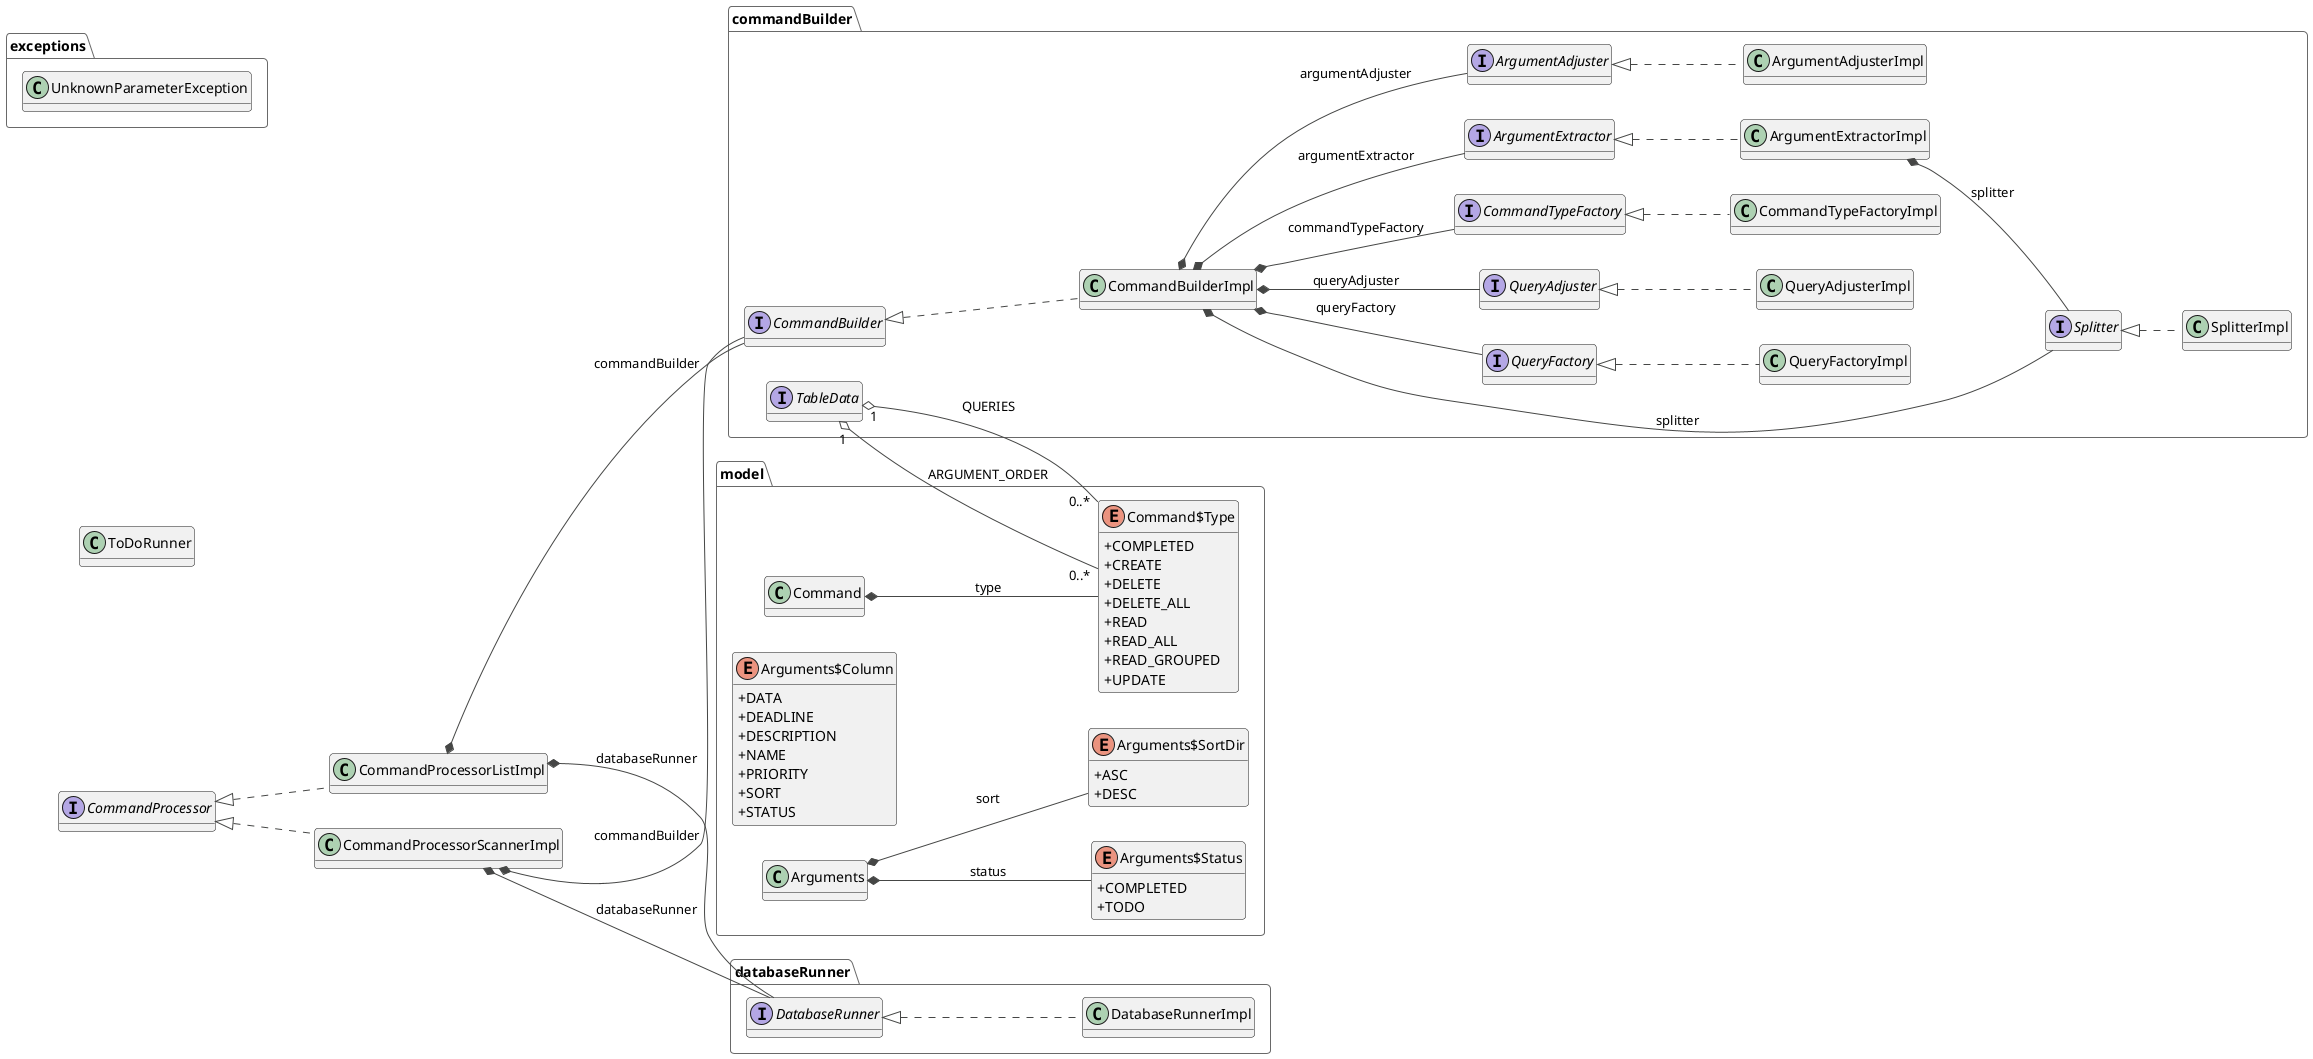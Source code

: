 @startuml
!theme vibrant
skinparam classAttributeIconSize 0
left to right direction


interface CommandProcessor {
	{method}  {abstract} +processCommands () : void
}


class CommandProcessorListImpl {
	{method} +equals ( paramObject1 : Object ) : boolean
	{method} +hashCode () : int
	{method} +processCommands () : void
	{method} +toString () : String
}


class CommandProcessorScannerImpl {
	{method} +equals ( paramObject1 : Object ) : boolean
	{method} +hashCode () : int
	{method} +processCommands () : void
	{method} +toString () : String
}

class ToDoRunner {
	{method}  {static} -getCommandBuilder () : commandBuilder.CommandBuilderImpl
	{method}  {static} -getDatabaseRunner () : databaseRunner.DatabaseRunnerImpl
	{method}  {static} +main ( paramString;1 : [Ljava.lang.String; ) : void
	{method}  {static} -runListCommandProcessor ( paramList1 : java.util.List ) : void
	{method}  {static} -runScannerCommandProcessor () : void
}


interface commandBuilder.ArgumentAdjuster {
	{method}  {abstract} +prepareArguments ( paramMap1 : java.util.Map , paramCommand$Type2 : model.Command$Type ) : java.util.List
}


class commandBuilder.ArgumentAdjusterImpl {
	{method}  {static} -adjustOrder ( paramMap1 : java.util.Map , paramList2 : java.util.List , paramList3 : java.util.List ) : void
	{method}  {static} -getArgumentOrder ( paramCommand$Type1 : model.Command$Type ) : java.util.List
	{method} +prepareArguments ( paramMap1 : java.util.Map , paramCommand$Type2 : model.Command$Type ) : java.util.List
}


interface commandBuilder.ArgumentExtractor {
	{method}  {abstract} +getArguments ( paramList1 : java.util.List ) : java.util.Map
}


class commandBuilder.ArgumentExtractorImpl {
	{method} +equals ( paramObject1 : Object ) : boolean
	{method} +getArguments ( paramList1 : java.util.List ) : java.util.Map
	{method} +hashCode () : int
	{method} +toString () : String
}


interface commandBuilder.CommandBuilder {
	{method}  {abstract} +buildCommand ( paramString1 : String ) : java.util.Optional
}


class commandBuilder.CommandBuilderImpl {
	{method} +buildCommand ( paramString1 : String ) : java.util.Optional
	{method} +equals ( paramObject1 : Object ) : boolean
	{method} +hashCode () : int
	{method} +toString () : String
}


interface commandBuilder.CommandTypeFactory {
	{method}  {abstract} +getCommandType ( paramList1 : java.util.List ) : model.Command$Type
	{method}  {abstract} +removeStringCommandTypeFromSplit ( paramList1 : java.util.List ) : void
}


class commandBuilder.CommandTypeFactoryImpl {
	{method} +getCommandType ( paramList1 : java.util.List ) : model.Command$Type
	{method} +removeStringCommandTypeFromSplit ( paramList1 : java.util.List ) : void
}


interface commandBuilder.QueryAdjuster {
	{method}  {abstract} +prepareQuery ( paramString1 : String , paramMap2 : java.util.Map , paramCommand$Type3 : model.Command$Type ) : String
}


class commandBuilder.QueryAdjusterImpl {
	{method} -prepareCOMPLETED ( paramString1 : String ) : String
	{method} +prepareQuery ( paramString1 : String , paramMap2 : java.util.Map , paramCommand$Type3 : model.Command$Type ) : String
	{method} -prepareREAD_ALL ( paramString1 : String , paramMap2 : java.util.Map ) : String
}


interface commandBuilder.QueryFactory {
	{method}  {abstract} +getQuery ( paramCommand$Type1 : model.Command$Type ) : String
}


class commandBuilder.QueryFactoryImpl {
	{method} +getQuery ( paramCommand$Type1 : model.Command$Type ) : String
}


interface commandBuilder.Splitter {
	{method}  {abstract} +split ( paramString1 : String , paramString2 : String ) : java.util.List
}


class commandBuilder.SplitterImpl {
	{method} +split ( paramString1 : String , paramString2 : String ) : java.util.List
}


interface commandBuilder.TableData {
}


interface databaseRunner.DatabaseRunner {
	{method}  {abstract} +run ( paramCommand1 : model.Command ) : void
}


class databaseRunner.DatabaseRunnerImpl {
	{method} +createTable ( paramString1 : String , paramString2 : String ) : void
	{method} +equals ( paramObject1 : Object ) : boolean
	{method} +hashCode () : int
	{method}  {static} -logMessage ( paramString1 : String ) : void
	{method}  {static} -prepareQuery ( paramList1 : java.util.List , paramPreparedStatement2 : java.sql.PreparedStatement ) : void
	{method} +run ( paramCommand1 : model.Command ) : void
	{method} -runPreparedUpdateQuery ( paramString1 : String ) : void
	{method} +runQuery ( paramCommand1 : model.Command ) : java.util.List
	{method} +runUpdate ( paramCommand1 : model.Command ) : void
	{method} +toString () : String
}


class exceptions.UnknownParameterException {
}


class model.Arguments {
	{method} +equals ( paramObject1 : Object ) : boolean
	{method} +hashCode () : int
	{method} +toString () : String
}


enum model.Arguments$Column {
	{field} +DATA
	{field} +DEADLINE
	{field} +DESCRIPTION
	{field} +NAME
	{field} +PRIORITY
	{field} +SORT
	{field} +STATUS
}


enum model.Arguments$SortDir {
	{field} +ASC
	{field} +DESC
}


enum model.Arguments$Status {
	{field} +COMPLETED
	{field} +TODO
}


class model.Command {
	{method} +equals ( paramObject1 : Object ) : boolean
	{method} +hashCode () : int
	{method} +toString () : String
}


enum model.Command$Type {
	{field} +COMPLETED
	{field} +CREATE
	{field} +DELETE
	{field} +DELETE_ALL
	{field} +READ
	{field} +READ_ALL
	{field} +READ_GROUPED
	{field} +UPDATE
}




CommandProcessorListImpl *--  commandBuilder.CommandBuilder : commandBuilder
CommandProcessorListImpl *--  databaseRunner.DatabaseRunner : databaseRunner
CommandProcessorListImpl ..u|>  CommandProcessor
CommandProcessorScannerImpl *--  commandBuilder.CommandBuilder : commandBuilder
CommandProcessorScannerImpl *--  databaseRunner.DatabaseRunner : databaseRunner
CommandProcessorScannerImpl ..u|>  CommandProcessor
commandBuilder.ArgumentAdjusterImpl ..u|>  commandBuilder.ArgumentAdjuster
commandBuilder.ArgumentExtractorImpl *--  commandBuilder.Splitter : splitter
commandBuilder.ArgumentExtractorImpl ..u|>  commandBuilder.ArgumentExtractor
commandBuilder.CommandBuilderImpl *--  commandBuilder.ArgumentAdjuster : argumentAdjuster
commandBuilder.CommandBuilderImpl *--  commandBuilder.ArgumentExtractor : argumentExtractor
commandBuilder.CommandBuilderImpl *--  commandBuilder.CommandTypeFactory : commandTypeFactory
commandBuilder.CommandBuilderImpl *--  commandBuilder.QueryAdjuster : queryAdjuster
commandBuilder.CommandBuilderImpl *--  commandBuilder.QueryFactory : queryFactory
commandBuilder.CommandBuilderImpl *--  commandBuilder.Splitter : splitter
commandBuilder.CommandBuilderImpl ..u|>  commandBuilder.CommandBuilder
commandBuilder.CommandTypeFactoryImpl ..u|>  commandBuilder.CommandTypeFactory
commandBuilder.QueryAdjusterImpl ..u|>  commandBuilder.QueryAdjuster
commandBuilder.QueryFactoryImpl ..u|>  commandBuilder.QueryFactory
commandBuilder.SplitterImpl ..u|>  commandBuilder.Splitter
commandBuilder.TableData "1" o-- "0..*"  model.Command$Type : ARGUMENT_ORDER
commandBuilder.TableData "1" o-- "0..*"  model.Command$Type : QUERIES
databaseRunner.DatabaseRunnerImpl ..u|>  databaseRunner.DatabaseRunner
model.Arguments *--  model.Arguments$SortDir : sort
model.Arguments *--  model.Arguments$Status : status
model.Command *--  model.Command$Type : type

hide methods

@enduml